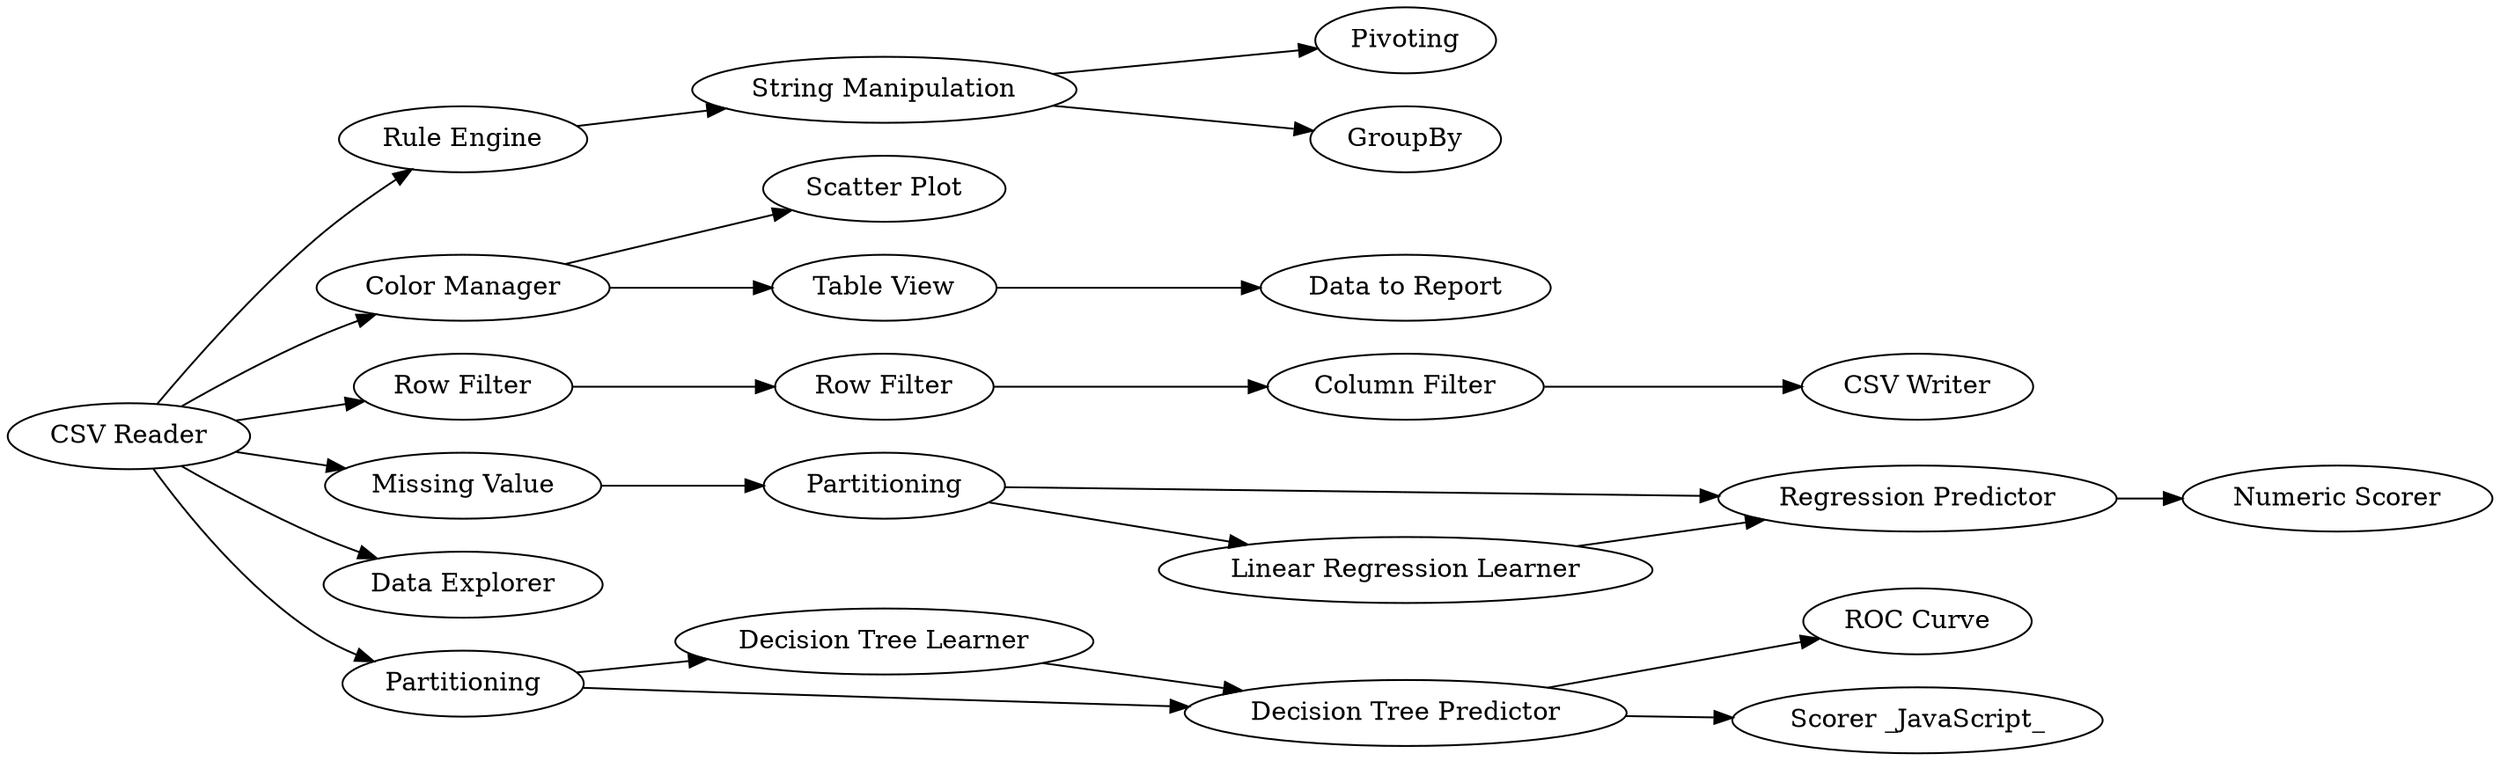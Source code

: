 digraph {
	"3830835902105771012_6" [label="String Manipulation"]
	"3830835902105771012_20" [label="Regression Predictor"]
	"3830835902105771012_5" [label="Rule Engine"]
	"3830835902105771012_3" [label="Row Filter"]
	"3830835902105771012_8" [label=Pivoting]
	"3830835902105771012_22" [label="Decision Tree Learner"]
	"3830835902105771012_14" [label="Scatter Plot"]
	"3830835902105771012_16" [label=Partitioning]
	"3830835902105771012_25" [label="ROC Curve"]
	"3830835902105771012_10" [label="Color Manager"]
	"3830835902105771012_2" [label="Row Filter"]
	"3830835902105771012_19" [label="Linear Regression Learner"]
	"3830835902105771012_13" [label="Data to Report"]
	"3830835902105771012_18" [label="Missing Value"]
	"3830835902105771012_21" [label="Numeric Scorer"]
	"3830835902105771012_1" [label="CSV Reader"]
	"3830835902105771012_9" [label="Data Explorer"]
	"3830835902105771012_7" [label=GroupBy]
	"3830835902105771012_23" [label="Decision Tree Predictor"]
	"3830835902105771012_15" [label="CSV Writer"]
	"3830835902105771012_11" [label="Table View"]
	"3830835902105771012_24" [label="Scorer _JavaScript_"]
	"3830835902105771012_4" [label="Column Filter"]
	"3830835902105771012_17" [label=Partitioning]
	"3830835902105771012_1" -> "3830835902105771012_9"
	"3830835902105771012_16" -> "3830835902105771012_19"
	"3830835902105771012_1" -> "3830835902105771012_17"
	"3830835902105771012_23" -> "3830835902105771012_25"
	"3830835902105771012_19" -> "3830835902105771012_20"
	"3830835902105771012_2" -> "3830835902105771012_3"
	"3830835902105771012_22" -> "3830835902105771012_23"
	"3830835902105771012_17" -> "3830835902105771012_22"
	"3830835902105771012_5" -> "3830835902105771012_6"
	"3830835902105771012_16" -> "3830835902105771012_20"
	"3830835902105771012_3" -> "3830835902105771012_4"
	"3830835902105771012_4" -> "3830835902105771012_15"
	"3830835902105771012_23" -> "3830835902105771012_24"
	"3830835902105771012_6" -> "3830835902105771012_7"
	"3830835902105771012_20" -> "3830835902105771012_21"
	"3830835902105771012_1" -> "3830835902105771012_2"
	"3830835902105771012_1" -> "3830835902105771012_10"
	"3830835902105771012_6" -> "3830835902105771012_8"
	"3830835902105771012_18" -> "3830835902105771012_16"
	"3830835902105771012_11" -> "3830835902105771012_13"
	"3830835902105771012_1" -> "3830835902105771012_5"
	"3830835902105771012_1" -> "3830835902105771012_18"
	"3830835902105771012_10" -> "3830835902105771012_14"
	"3830835902105771012_10" -> "3830835902105771012_11"
	"3830835902105771012_17" -> "3830835902105771012_23"
	rankdir=LR
}
